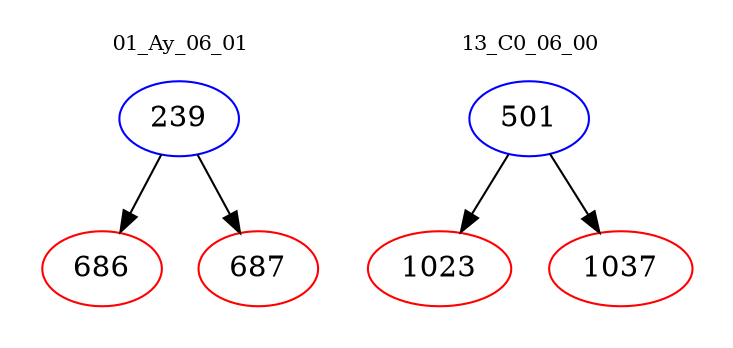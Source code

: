 digraph{
subgraph cluster_0 {
color = white
label = "01_Ay_06_01";
fontsize=10;
T0_239 [label="239", color="blue"]
T0_239 -> T0_686 [color="black"]
T0_686 [label="686", color="red"]
T0_239 -> T0_687 [color="black"]
T0_687 [label="687", color="red"]
}
subgraph cluster_1 {
color = white
label = "13_C0_06_00";
fontsize=10;
T1_501 [label="501", color="blue"]
T1_501 -> T1_1023 [color="black"]
T1_1023 [label="1023", color="red"]
T1_501 -> T1_1037 [color="black"]
T1_1037 [label="1037", color="red"]
}
}
